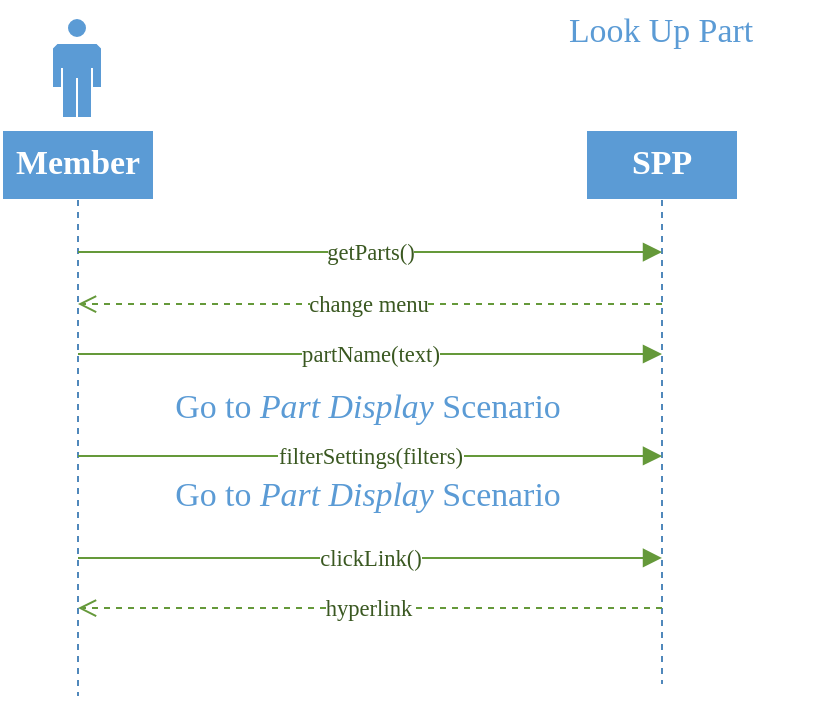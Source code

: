 <mxfile version="20.3.0" type="device"><diagram name="Look up parts" id="Post_Message"><mxGraphModel dx="753" dy="835" grid="1" gridSize="10" guides="1" tooltips="1" connect="1" arrows="1" fold="1" page="1" pageScale="1" pageWidth="850" pageHeight="1100" math="0" shadow="0"><root><mxCell id="0"/><mxCell id="1" value="Connector" parent="0"/><mxCell id="2" style="vsdxID=1;fillColor=#5b9bd5;gradientColor=none;shape=stencil(nZBLDoAgDERP0z3SIyjew0SURgSD+Lu9kMZoXLhwN9O+tukAlrNpJg1SzDH4QW/URgNYgZTkjA4UkwJUgGXng+6DX1zLfmoymdXo17xh5zmRJ6Q42BWCfc2oJfdAr+Yv+AP9Cb7OJ3H/2JG1HNGz/84klThPVCc=);strokeColor=#ffffff;points=[[0.5,1.71,0],[0.5,2.43,0],[0.5,3.14,0],[0.5,3.86,0],[0.5,4.57,0],[0.5,5.29,0],[0.5,6,0],[0.5,6.71,0],[0.5,7.43,0],[0.5,8.14,0],[0.5,8.86,0],[0.5,9.57,0],[0.5,10.29,0],[0.5,11,0],[0.5,11,0],[0.5,11,0],[0.5,11,0],[0.5,11,0],[0.5,11,0],[0.5,11,0],[0.5,11,0],[0.5,11,0],[0.5,11,0],[0.5,11,0],[0.5,11,0],[0.5,11,0],[0.5,11,0],[0.5,11,0],[0.5,11,0],[0.5,11,0],[0.5,11,0],[0.5,11,0],[0.5,11,0],[0.5,11,0],[0.5,11,0],[0.5,11,0],[0.5,11,0],[0.5,11,0],[0.5,11,0],[0.5,11,0],[0.5,11,0],[0.5,11,0],[0.5,11,0],[0.5,11,0],[0.5,11,0],[0.5,11,0],[0.5,11,0],[0.5,11,0],[0.5,11,0],[0.5,11,0],[0.5,11,0],[0.5,11,0],[0.5,11,0],[0.5,11,0],[0.5,11,0],[0.5,11,0],[0.5,11,0],[0.5,11,0],[0.5,11,0],[0.5,11,0],[0.5,11,0],[0.5,11,0],[0.5,11,0],[0.5,11,0],[0.5,11,0],[0.5,11,0],[0.5,11,0],[0.5,11,0],[0.5,11,0],[0.5,11,0],[0.5,11,0],[0.5,11,0],[0.5,11,0],[0.5,11,0],[0.5,11,0],[0.5,11,0],[0.5,11,0],[0.5,11,0],[0.5,11,0],[0.5,11,0],[0.5,11,0],[0.5,11,0],[0.5,11,0],[0.5,11,0],[0.5,11,0],[0.5,11,0],[0.5,11,0],[0.5,11,0],[0.5,11,0],[0.5,11,0],[0.5,11,0],[0.5,11,0],[0.5,11,0],[0.5,11,0],[0.5,11,0],[0.5,11,0],[0.5,11,0],[0.5,11,0],[0.5,11,0],[0.5,11,0]];labelBackgroundColor=none;rounded=0;html=1;whiteSpace=wrap;" parent="1" vertex="1"><mxGeometry x="381" y="153" width="76" height="35" as="geometry"/></mxCell><mxCell id="3" style="vsdxID=2;fillColor=#5b9bd5;gradientColor=none;shape=stencil(nZBLDoAgDERP0z3SIyjew0SURgSD+Lu9kMZoXLhwN9O+tukAlrNpJg1SzDH4QW/URgNYgZTkjA4UkwJUgGXng+6DX1zLfmoymdXo17xh5zmRJ6Q42BWCfc2oJfdAr+Yv+AP9Cb7OJ3H/2JG1HNGz/84klThPVCc=);strokeColor=#ffffff;points=[[0.5,1.71,0],[0.5,2.43,0],[0.5,3.14,0],[0.5,3.86,0],[0.5,4.57,0],[0.5,5.29,0],[0.5,6,0],[0.5,6.71,0],[0.5,7.43,0],[0.5,8.14,0],[0.5,8.86,0],[0.5,9.57,0],[0.5,10.29,0],[0.5,11,0],[0.5,11,0],[0.5,11,0],[0.5,11,0],[0.5,11,0],[0.5,11,0],[0.5,11,0],[0.5,11,0],[0.5,11,0],[0.5,11,0],[0.5,11,0],[0.5,11,0],[0.5,11,0],[0.5,11,0],[0.5,11,0],[0.5,11,0],[0.5,11,0],[0.5,11,0],[0.5,11,0],[0.5,11,0],[0.5,11,0],[0.5,11,0],[0.5,11,0],[0.5,11,0],[0.5,11,0],[0.5,11,0],[0.5,11,0],[0.5,11,0],[0.5,11,0],[0.5,11,0],[0.5,11,0],[0.5,11,0],[0.5,11,0],[0.5,11,0],[0.5,11,0],[0.5,11,0],[0.5,11,0],[0.5,11,0],[0.5,11,0],[0.5,11,0],[0.5,11,0],[0.5,11,0],[0.5,11,0],[0.5,11,0],[0.5,11,0],[0.5,11,0],[0.5,11,0],[0.5,11,0],[0.5,11,0],[0.5,11,0],[0.5,11,0],[0.5,11,0],[0.5,11,0],[0.5,11,0],[0.5,11,0],[0.5,11,0],[0.5,11,0],[0.5,11,0],[0.5,11,0],[0.5,11,0],[0.5,11,0],[0.5,11,0],[0.5,11,0],[0.5,11,0],[0.5,11,0],[0.5,11,0],[0.5,11,0],[0.5,11,0],[0.5,11,0],[0.5,11,0],[0.5,11,0],[0.5,11,0],[0.5,11,0],[0.5,11,0],[0.5,11,0],[0.5,11,0],[0.5,11,0],[0.5,11,0],[0.5,11,0],[0.5,11,0],[0.5,11,0],[0.5,11,0],[0.5,11,0],[0.5,11,0],[0.5,11,0],[0.5,11,0],[0.5,11,0]];labelBackgroundColor=none;rounded=0;html=1;whiteSpace=wrap;" parent="2" vertex="1"><mxGeometry width="76" height="35" as="geometry"/></mxCell><mxCell id="4" style="vsdxID=3;fillColor=#5b9bd5;gradientColor=none;shape=stencil(tZTNDoIwDICfZkeSsQXFM+J7LDJgcTJSpuDbu6USgQhBord2/dr1LyU8aUpRS8JoY8FcZKsyWxJ+JIypqpSgrJMITwlPcgOyAHOrMtRr4UkvXc3dR+jQj1HvwugD1ZCifkJWq2qejdaj+wV0K8kXyHCMsmgePaxH++asy2B9XfFmdGkE8ReTjbazux+FXV7E8dLyKTtEBZydCSabAH3HUO1GrZ4Eol0gOtUEYKywylSj7dMCChm4T4Jci+Llh6amlbIePG9O63N9f0nLCe/TkCut8bIM7dNT4p7wDPH0CQ==);strokeColor=#ffffff;points=[[0.5,1.71,0],[0.5,2.43,0],[0.5,3.14,0],[0.5,3.86,0],[0.5,4.57,0],[0.5,5.29,0],[0.5,6,0],[0.5,6.71,0],[0.5,7.43,0],[0.5,8.14,0],[0.5,8.86,0],[0.5,9.57,0],[0.5,10.29,0],[0.5,11,0],[0.5,11,0],[0.5,11,0],[0.5,11,0],[0.5,11,0],[0.5,11,0],[0.5,11,0],[0.5,11,0],[0.5,11,0],[0.5,11,0],[0.5,11,0],[0.5,11,0],[0.5,11,0],[0.5,11,0],[0.5,11,0],[0.5,11,0],[0.5,11,0],[0.5,11,0],[0.5,11,0],[0.5,11,0],[0.5,11,0],[0.5,11,0],[0.5,11,0],[0.5,11,0],[0.5,11,0],[0.5,11,0],[0.5,11,0],[0.5,11,0],[0.5,11,0],[0.5,11,0],[0.5,11,0],[0.5,11,0],[0.5,11,0],[0.5,11,0],[0.5,11,0],[0.5,11,0],[0.5,11,0],[0.5,11,0],[0.5,11,0],[0.5,11,0],[0.5,11,0],[0.5,11,0],[0.5,11,0],[0.5,11,0],[0.5,11,0],[0.5,11,0],[0.5,11,0],[0.5,11,0],[0.5,11,0],[0.5,11,0],[0.5,11,0],[0.5,11,0],[0.5,11,0],[0.5,11,0],[0.5,11,0],[0.5,11,0],[0.5,11,0],[0.5,11,0],[0.5,11,0],[0.5,11,0],[0.5,11,0],[0.5,11,0],[0.5,11,0],[0.5,11,0],[0.5,11,0],[0.5,11,0],[0.5,11,0],[0.5,11,0],[0.5,11,0],[0.5,11,0],[0.5,11,0],[0.5,11,0],[0.5,11,0],[0.5,11,0],[0.5,11,0],[0.5,11,0],[0.5,11,0],[0.5,11,0],[0.5,11,0],[0.5,11,0],[0.5,11,0],[0.5,11,0],[0.5,11,0],[0.5,11,0],[0.5,11,0],[0.5,11,0],[0.5,11,0]];labelBackgroundColor=none;rounded=0;html=1;whiteSpace=wrap;" parent="2" vertex="1"><mxGeometry x="25" y="-56" width="25" height="50" as="geometry"/></mxCell><mxCell id="5" style="vsdxID=5;edgeStyle=none;dashed=1;startArrow=none;endArrow=none;startSize=5;endSize=5;strokeColor=#5088bb;spacingTop=0;spacingBottom=0;spacingLeft=0;spacingRight=0;verticalAlign=middle;html=1;labelBackgroundColor=#ffffff;rounded=0;" parent="2" edge="1"><mxGeometry relative="1" as="geometry"><Array as="points"/><mxPoint x="38" y="35" as="sourcePoint"/><mxPoint x="38" y="283" as="targetPoint"/></mxGeometry></mxCell><mxCell id="6" value="&lt;div style=&quot;font-size: 1px&quot;&gt;&lt;font style=&quot;font-size:16.93px;font-family:Calibri;color:#ffffff;direction:ltr;letter-spacing:0px;line-height:120%;opacity:1&quot;&gt;&lt;b&gt;Member&lt;br/&gt;&lt;/b&gt;&lt;/font&gt;&lt;/div&gt;" style="text;vsdxID=1;fillColor=none;gradientColor=none;strokeColor=none;points=[[0.5,1.71,0],[0.5,2.43,0],[0.5,3.14,0],[0.5,3.86,0],[0.5,4.57,0],[0.5,5.29,0],[0.5,6,0],[0.5,6.71,0],[0.5,7.43,0],[0.5,8.14,0],[0.5,8.86,0],[0.5,9.57,0],[0.5,10.29,0],[0.5,11,0],[0.5,11,0],[0.5,11,0],[0.5,11,0],[0.5,11,0],[0.5,11,0],[0.5,11,0],[0.5,11,0],[0.5,11,0],[0.5,11,0],[0.5,11,0],[0.5,11,0],[0.5,11,0],[0.5,11,0],[0.5,11,0],[0.5,11,0],[0.5,11,0],[0.5,11,0],[0.5,11,0],[0.5,11,0],[0.5,11,0],[0.5,11,0],[0.5,11,0],[0.5,11,0],[0.5,11,0],[0.5,11,0],[0.5,11,0],[0.5,11,0],[0.5,11,0],[0.5,11,0],[0.5,11,0],[0.5,11,0],[0.5,11,0],[0.5,11,0],[0.5,11,0],[0.5,11,0],[0.5,11,0],[0.5,11,0],[0.5,11,0],[0.5,11,0],[0.5,11,0],[0.5,11,0],[0.5,11,0],[0.5,11,0],[0.5,11,0],[0.5,11,0],[0.5,11,0],[0.5,11,0],[0.5,11,0],[0.5,11,0],[0.5,11,0],[0.5,11,0],[0.5,11,0],[0.5,11,0],[0.5,11,0],[0.5,11,0],[0.5,11,0],[0.5,11,0],[0.5,11,0],[0.5,11,0],[0.5,11,0],[0.5,11,0],[0.5,11,0],[0.5,11,0],[0.5,11,0],[0.5,11,0],[0.5,11,0],[0.5,11,0],[0.5,11,0],[0.5,11,0],[0.5,11,0],[0.5,11,0],[0.5,11,0],[0.5,11,0],[0.5,11,0],[0.5,11,0],[0.5,11,0],[0.5,11,0],[0.5,11,0],[0.5,11,0],[0.5,11,0],[0.5,11,0],[0.5,11,0],[0.5,11,0],[0.5,11,0],[0.5,11,0],[0.5,11,0]];labelBackgroundColor=none;rounded=0;html=1;whiteSpace=wrap;verticalAlign=middle;align=center;;html=1;" parent="2" vertex="1"><mxGeometry y="-0.56" width="76.2" height="35.56" as="geometry"/></mxCell><mxCell id="7" style="vsdxID=6;fillColor=#5b9bd5;gradientColor=none;shape=stencil(nZBLDoAgDERP0z3SIyjew0SURgSD+Lu9kMZoXLhwN9O+tukAlrNpJg1SzDH4QW/URgNYgZTkjA4UkwJUgGXng+6DX1zLfmoymdXo17xh5zmRJ6Q42BWCfc2oJfdAr+Yv+AP9Cb7OJ3H/2JG1HNGz/84klThPVCc=);strokeColor=#ffffff;points=[[0.5,1.71,0],[0.5,2.43,0],[0.5,3.14,0],[0.5,3.86,0],[0.5,4.57,0],[0.5,5.29,0],[0.5,6,0],[0.5,6.71,0],[0.5,7.43,0],[0.5,8.14,0],[0.5,8.86,0],[0.5,9.57,0],[0.5,10.29,0],[0.5,11,0],[0.5,11,0],[0.5,11,0],[0.5,11,0],[0.5,11,0],[0.5,11,0],[0.5,11,0],[0.5,11,0],[0.5,11,0],[0.5,11,0],[0.5,11,0],[0.5,11,0],[0.5,11,0],[0.5,11,0],[0.5,11,0],[0.5,11,0],[0.5,11,0],[0.5,11,0],[0.5,11,0],[0.5,11,0],[0.5,11,0],[0.5,11,0],[0.5,11,0],[0.5,11,0],[0.5,11,0],[0.5,11,0],[0.5,11,0],[0.5,11,0],[0.5,11,0],[0.5,11,0],[0.5,11,0],[0.5,11,0],[0.5,11,0],[0.5,11,0],[0.5,11,0],[0.5,11,0],[0.5,11,0],[0.5,11,0],[0.5,11,0],[0.5,11,0],[0.5,11,0],[0.5,11,0],[0.5,11,0],[0.5,11,0],[0.5,11,0],[0.5,11,0],[0.5,11,0],[0.5,11,0],[0.5,11,0],[0.5,11,0],[0.5,11,0],[0.5,11,0],[0.5,11,0],[0.5,11,0],[0.5,11,0],[0.5,11,0],[0.5,11,0],[0.5,11,0],[0.5,11,0],[0.5,11,0],[0.5,11,0],[0.5,11,0],[0.5,11,0],[0.5,11,0],[0.5,11,0],[0.5,11,0],[0.5,11,0],[0.5,11,0],[0.5,11,0],[0.5,11,0],[0.5,11,0],[0.5,11,0],[0.5,11,0],[0.5,11,0],[0.5,11,0],[0.5,11,0],[0.5,11,0],[0.5,11,0],[0.5,11,0],[0.5,11,0],[0.5,11,0],[0.5,11,0],[0.5,11,0],[0.5,11,0],[0.5,11,0],[0.5,11,0],[0.5,11,0]];labelBackgroundColor=none;rounded=0;html=1;whiteSpace=wrap;" parent="1" vertex="1"><mxGeometry x="673" y="153" width="76" height="35" as="geometry"/></mxCell><mxCell id="8" style="vsdxID=7;fillColor=#5b9bd5;gradientColor=none;shape=stencil(nZBLDoAgDERP0z3SIyjew0SURgSD+Lu9kMZoXLhwN9O+tukAlrNpJg1SzDH4QW/URgNYgZTkjA4UkwJUgGXng+6DX1zLfmoymdXo17xh5zmRJ6Q42BWCfc2oJfdAr+Yv+AP9Cb7OJ3H/2JG1HNGz/84klThPVCc=);strokeColor=#ffffff;points=[[0.5,1.71,0],[0.5,2.43,0],[0.5,3.14,0],[0.5,3.86,0],[0.5,4.57,0],[0.5,5.29,0],[0.5,6,0],[0.5,6.71,0],[0.5,7.43,0],[0.5,8.14,0],[0.5,8.86,0],[0.5,9.57,0],[0.5,10.29,0],[0.5,11,0],[0.5,11,0],[0.5,11,0],[0.5,11,0],[0.5,11,0],[0.5,11,0],[0.5,11,0],[0.5,11,0],[0.5,11,0],[0.5,11,0],[0.5,11,0],[0.5,11,0],[0.5,11,0],[0.5,11,0],[0.5,11,0],[0.5,11,0],[0.5,11,0],[0.5,11,0],[0.5,11,0],[0.5,11,0],[0.5,11,0],[0.5,11,0],[0.5,11,0],[0.5,11,0],[0.5,11,0],[0.5,11,0],[0.5,11,0],[0.5,11,0],[0.5,11,0],[0.5,11,0],[0.5,11,0],[0.5,11,0],[0.5,11,0],[0.5,11,0],[0.5,11,0],[0.5,11,0],[0.5,11,0],[0.5,11,0],[0.5,11,0],[0.5,11,0],[0.5,11,0],[0.5,11,0],[0.5,11,0],[0.5,11,0],[0.5,11,0],[0.5,11,0],[0.5,11,0],[0.5,11,0],[0.5,11,0],[0.5,11,0],[0.5,11,0],[0.5,11,0],[0.5,11,0],[0.5,11,0],[0.5,11,0],[0.5,11,0],[0.5,11,0],[0.5,11,0],[0.5,11,0],[0.5,11,0],[0.5,11,0],[0.5,11,0],[0.5,11,0],[0.5,11,0],[0.5,11,0],[0.5,11,0],[0.5,11,0],[0.5,11,0],[0.5,11,0],[0.5,11,0],[0.5,11,0],[0.5,11,0],[0.5,11,0],[0.5,11,0],[0.5,11,0],[0.5,11,0],[0.5,11,0],[0.5,11,0],[0.5,11,0],[0.5,11,0],[0.5,11,0],[0.5,11,0],[0.5,11,0],[0.5,11,0],[0.5,11,0],[0.5,11,0],[0.5,11,0]];labelBackgroundColor=none;rounded=0;html=1;whiteSpace=wrap;" parent="7" vertex="1"><mxGeometry width="76" height="35" as="geometry"/></mxCell><mxCell id="9" style="vsdxID=8;fillColor=#5b9bd5;gradientColor=none;shape=stencil(1VFBDsIgEHwNRxKE+IJa/7GxSyFiaRa07e+FLImtB+/eZnZmdgkjTJcczCi0SpniHRc/ZCfMRWjtJ4fkc0HC9MJ0NhKOFJ/TwHyG6qzoEV91w8q5s6oRrTamJ8X8yl6gW9GoeZuVtgP9vUitElafJMUM2cfpEA1AI8pyRNoAYwuylBbEeTf+h2cV8Plm60Pglvb6dy1lxJWa/g0=);strokeColor=#ffffff;points=[[0.5,1.71,0],[0.5,2.43,0],[0.5,3.14,0],[0.5,3.86,0],[0.5,4.57,0],[0.5,5.29,0],[0.5,6,0],[0.5,6.71,0],[0.5,7.43,0],[0.5,8.14,0],[0.5,8.86,0],[0.5,9.57,0],[0.5,10.29,0],[0.5,11,0],[0.5,11,0],[0.5,11,0],[0.5,11,0],[0.5,11,0],[0.5,11,0],[0.5,11,0],[0.5,11,0],[0.5,11,0],[0.5,11,0],[0.5,11,0],[0.5,11,0],[0.5,11,0],[0.5,11,0],[0.5,11,0],[0.5,11,0],[0.5,11,0],[0.5,11,0],[0.5,11,0],[0.5,11,0],[0.5,11,0],[0.5,11,0],[0.5,11,0],[0.5,11,0],[0.5,11,0],[0.5,11,0],[0.5,11,0],[0.5,11,0],[0.5,11,0],[0.5,11,0],[0.5,11,0],[0.5,11,0],[0.5,11,0],[0.5,11,0],[0.5,11,0],[0.5,11,0],[0.5,11,0],[0.5,11,0],[0.5,11,0],[0.5,11,0],[0.5,11,0],[0.5,11,0],[0.5,11,0],[0.5,11,0],[0.5,11,0],[0.5,11,0],[0.5,11,0],[0.5,11,0],[0.5,11,0],[0.5,11,0],[0.5,11,0],[0.5,11,0],[0.5,11,0],[0.5,11,0],[0.5,11,0],[0.5,11,0],[0.5,11,0],[0.5,11,0],[0.5,11,0],[0.5,11,0],[0.5,11,0],[0.5,11,0],[0.5,11,0],[0.5,11,0],[0.5,11,0],[0.5,11,0],[0.5,11,0],[0.5,11,0],[0.5,11,0],[0.5,11,0],[0.5,11,0],[0.5,11,0],[0.5,11,0],[0.5,11,0],[0.5,11,0],[0.5,11,0],[0.5,11,0],[0.5,11,0],[0.5,11,0],[0.5,11,0],[0.5,11,0],[0.5,11,0],[0.5,11,0],[0.5,11,0],[0.5,11,0],[0.5,11,0],[0.5,11,0]];labelBackgroundColor=none;rounded=0;html=1;whiteSpace=wrap;" parent="7" vertex="1"><mxGeometry x="25" y="-6" width="25" height="1" as="geometry"/></mxCell><mxCell id="10" style="vsdxID=10;edgeStyle=none;dashed=1;startArrow=none;endArrow=none;startSize=5;endSize=5;strokeColor=#5088bb;spacingTop=0;spacingBottom=0;spacingLeft=0;spacingRight=0;verticalAlign=middle;html=1;labelBackgroundColor=#ffffff;rounded=0;" parent="7" edge="1"><mxGeometry relative="1" as="geometry"><Array as="points"/><mxPoint x="38" y="35" as="sourcePoint"/><mxPoint x="38" y="277" as="targetPoint"/></mxGeometry></mxCell><mxCell id="11" value="&lt;div style=&quot;font-size: 1px&quot;&gt;&lt;font style=&quot;font-size:16.93px;font-family:Calibri;color:#ffffff;direction:ltr;letter-spacing:0px;line-height:120%;opacity:1&quot;&gt;&lt;b&gt;SPP&lt;br/&gt;&lt;/b&gt;&lt;/font&gt;&lt;/div&gt;" style="text;vsdxID=6;fillColor=none;gradientColor=none;strokeColor=none;points=[[0.5,1.71,0],[0.5,2.43,0],[0.5,3.14,0],[0.5,3.86,0],[0.5,4.57,0],[0.5,5.29,0],[0.5,6,0],[0.5,6.71,0],[0.5,7.43,0],[0.5,8.14,0],[0.5,8.86,0],[0.5,9.57,0],[0.5,10.29,0],[0.5,11,0],[0.5,11,0],[0.5,11,0],[0.5,11,0],[0.5,11,0],[0.5,11,0],[0.5,11,0],[0.5,11,0],[0.5,11,0],[0.5,11,0],[0.5,11,0],[0.5,11,0],[0.5,11,0],[0.5,11,0],[0.5,11,0],[0.5,11,0],[0.5,11,0],[0.5,11,0],[0.5,11,0],[0.5,11,0],[0.5,11,0],[0.5,11,0],[0.5,11,0],[0.5,11,0],[0.5,11,0],[0.5,11,0],[0.5,11,0],[0.5,11,0],[0.5,11,0],[0.5,11,0],[0.5,11,0],[0.5,11,0],[0.5,11,0],[0.5,11,0],[0.5,11,0],[0.5,11,0],[0.5,11,0],[0.5,11,0],[0.5,11,0],[0.5,11,0],[0.5,11,0],[0.5,11,0],[0.5,11,0],[0.5,11,0],[0.5,11,0],[0.5,11,0],[0.5,11,0],[0.5,11,0],[0.5,11,0],[0.5,11,0],[0.5,11,0],[0.5,11,0],[0.5,11,0],[0.5,11,0],[0.5,11,0],[0.5,11,0],[0.5,11,0],[0.5,11,0],[0.5,11,0],[0.5,11,0],[0.5,11,0],[0.5,11,0],[0.5,11,0],[0.5,11,0],[0.5,11,0],[0.5,11,0],[0.5,11,0],[0.5,11,0],[0.5,11,0],[0.5,11,0],[0.5,11,0],[0.5,11,0],[0.5,11,0],[0.5,11,0],[0.5,11,0],[0.5,11,0],[0.5,11,0],[0.5,11,0],[0.5,11,0],[0.5,11,0],[0.5,11,0],[0.5,11,0],[0.5,11,0],[0.5,11,0],[0.5,11,0],[0.5,11,0],[0.5,11,0]];labelBackgroundColor=none;rounded=0;html=1;whiteSpace=wrap;verticalAlign=middle;align=center;;html=1;" parent="7" vertex="1"><mxGeometry y="-0.56" width="76.2" height="35.56" as="geometry"/></mxCell><mxCell id="12" value="&lt;div style=&quot;font-size: 1px&quot;&gt;&lt;font style=&quot;font-size:16.93px;font-family:Calibri;color:#5b9bd5;direction:ltr;letter-spacing:0px;line-height:120%;opacity:1&quot;&gt;Look Up Part&lt;br/&gt;&lt;/font&gt;&lt;/div&gt;" style="verticalAlign=middle;align=center;vsdxID=27;fillColor=none;gradientColor=none;shape=stencil(nZBLDoAgDERP0z3SIyjew0SURgSD+Lu9kMZoXLhwN9O+tukAlrNpJg1SzDH4QW/URgNYgZTkjA4UkwJUgGXng+6DX1zLfmoymdXo17xh5zmRJ6Q42BWCfc2oJfdAr+Yv+AP9Cb7OJ3H/2JG1HNGz/84klThPVCc=);strokeColor=none;points=[];labelBackgroundColor=none;rounded=0;html=1;whiteSpace=wrap;" parent="1" vertex="1"><mxGeometry x="622" y="88" width="177" height="31" as="geometry"/></mxCell><mxCell id="13" value="&lt;div style=&quot;font-size: 1px&quot;&gt;&lt;p style=&quot;align:center;margin-left:0;margin-right:0;margin-top:0px;margin-bottom:0px;text-indent:0;valign:middle;direction:ltr;&quot;&gt;&lt;font style=&quot;font-size:16.93px;font-family:Calibri;color:#5b9bd5;direction:ltr;letter-spacing:0px;line-height:120%;opacity:1&quot;&gt;Go to &lt;/font&gt;&lt;font style=&quot;font-size:16.93px;font-family:Themed;color:#5b9bd5;direction:ltr;letter-spacing:0px;line-height:120%;opacity:1&quot;&gt;&lt;i&gt;Part Display&lt;/i&gt;&lt;/font&gt;&lt;font style=&quot;font-size:16.93px;font-family:Themed;color:#5b9bd5;direction:ltr;letter-spacing:0px;line-height:120%;opacity:1&quot;&gt; Scenario&lt;br/&gt;&lt;/font&gt;&lt;/p&gt;&lt;/div&gt;" style="verticalAlign=middle;align=center;vsdxID=32;fillColor=none;gradientColor=none;shape=stencil(nZBLDoAgDERP0z3SIyjew0SURgSD+Lu9kMZoXLhwN9O+tukAlrNpJg1SzDH4QW/URgNYgZTkjA4UkwJUgGXng+6DX1zLfmoymdXo17xh5zmRJ6Q42BWCfc2oJfdAr+Yv+AP9Cb7OJ3H/2JG1HNGz/84klThPVCc=);strokeColor=none;points=[];labelBackgroundColor=none;rounded=0;html=1;whiteSpace=wrap;" parent="1" vertex="1"><mxGeometry x="431" y="279" width="266" height="25" as="geometry"/></mxCell><mxCell id="14" value="&lt;div style=&quot;font-size: 1px&quot;&gt;&lt;p style=&quot;align:center;margin-left:0;margin-right:0;margin-top:0px;margin-bottom:0px;text-indent:0;valign:middle;direction:ltr;&quot;&gt;&lt;font style=&quot;font-size:16.93px;font-family:Calibri;color:#5b9bd5;direction:ltr;letter-spacing:0px;line-height:120%;opacity:1&quot;&gt;Go to &lt;/font&gt;&lt;font style=&quot;font-size:16.93px;font-family:Themed;color:#5b9bd5;direction:ltr;letter-spacing:0px;line-height:120%;opacity:1&quot;&gt;&lt;i&gt;Part Display&lt;/i&gt;&lt;/font&gt;&lt;font style=&quot;font-size:16.93px;font-family:Themed;color:#5b9bd5;direction:ltr;letter-spacing:0px;line-height:120%;opacity:1&quot;&gt; Scenario&lt;br/&gt;&lt;/font&gt;&lt;/p&gt;&lt;/div&gt;" style="verticalAlign=middle;align=center;vsdxID=44;fillColor=none;gradientColor=none;shape=stencil(nZBLDoAgDERP0z3SIyjew0SURgSD+Lu9kMZoXLhwN9O+tukAlrNpJg1SzDH4QW/URgNYgZTkjA4UkwJUgGXng+6DX1zLfmoymdXo17xh5zmRJ6Q42BWCfc2oJfdAr+Yv+AP9Cb7OJ3H/2JG1HNGz/84klThPVCc=);strokeColor=none;points=[];labelBackgroundColor=none;rounded=0;html=1;whiteSpace=wrap;" parent="1" vertex="1"><mxGeometry x="431" y="323" width="266" height="25" as="geometry"/></mxCell><mxCell id="15" value="&lt;div style=&quot;font-size: 1px&quot;&gt;&lt;font style=&quot;font-size:11.29px;font-family:Calibri;color:#3a5821;direction:ltr;letter-spacing:0px;line-height:120%;opacity:1&quot;&gt;getParts()&lt;br/&gt;&lt;/font&gt;&lt;/div&gt;" style="vsdxID=11;edgeStyle=none;startArrow=none;endArrow=block;startSize=2;endSize=7;strokeColor=#65993a;spacingTop=0;spacingBottom=0;spacingLeft=0;spacingRight=0;verticalAlign=middle;html=1;labelBackgroundColor=#ffffff;rounded=0;align=center;exitX=0.5;exitY=1.743;exitDx=0;exitDy=0;exitPerimeter=0;entryX=0.5;entryY=1.743;entryDx=0;entryDy=0;entryPerimeter=0;" parent="1" source="2" target="7" edge="1"><mxGeometry relative="1" as="geometry"><mxPoint as="offset"/><Array as="points"/></mxGeometry></mxCell><mxCell id="16" value="&lt;div style=&quot;font-size: 1px&quot;&gt;&lt;font style=&quot;font-size:11.29px;font-family:Calibri;color:#3a5821;direction:ltr;letter-spacing:0px;line-height:120%;opacity:1&quot;&gt;change menu&lt;br/&gt;&lt;/font&gt;&lt;/div&gt;" style="vsdxID=12;edgeStyle=none;dashed=1;startArrow=none;endArrow=open;startSize=2;endSize=7;strokeColor=#65993a;spacingTop=0;spacingBottom=0;spacingLeft=0;spacingRight=0;verticalAlign=middle;html=1;labelBackgroundColor=#ffffff;rounded=0;align=center;exitX=0.5;exitY=2.486;exitDx=0;exitDy=0;exitPerimeter=0;entryX=0.5;entryY=2.486;entryDx=0;entryDy=0;entryPerimeter=0;" parent="1" source="7" target="2" edge="1"><mxGeometry relative="1" as="geometry"><mxPoint x="-1" as="offset"/><Array as="points"/></mxGeometry></mxCell><mxCell id="17" value="&lt;div style=&quot;font-size: 1px&quot;&gt;&lt;font style=&quot;font-size:11.29px;font-family:Calibri;color:#3a5821;direction:ltr;letter-spacing:0px;line-height:120%;opacity:1&quot;&gt;partName(text)&lt;br/&gt;&lt;/font&gt;&lt;/div&gt;" style="vsdxID=13;edgeStyle=none;startArrow=none;endArrow=block;startSize=2;endSize=7;strokeColor=#65993a;spacingTop=0;spacingBottom=0;spacingLeft=0;spacingRight=0;verticalAlign=middle;html=1;labelBackgroundColor=#ffffff;rounded=0;align=center;exitX=0.5;exitY=3.2;exitDx=0;exitDy=0;exitPerimeter=0;entryX=0.5;entryY=3.2;entryDx=0;entryDy=0;entryPerimeter=0;" parent="1" source="2" target="7" edge="1"><mxGeometry relative="1" as="geometry"><mxPoint as="offset"/><Array as="points"/></mxGeometry></mxCell><mxCell id="18" value="&lt;div style=&quot;font-size: 1px&quot;&gt;&lt;font style=&quot;font-size:11.29px;font-family:Calibri;color:#3a5821;direction:ltr;letter-spacing:0px;line-height:120%;opacity:1&quot;&gt;hyperlink&lt;br/&gt;&lt;/font&gt;&lt;/div&gt;" style="vsdxID=38;edgeStyle=none;dashed=1;startArrow=none;endArrow=open;startSize=2;endSize=7;strokeColor=#65993a;spacingTop=0;spacingBottom=0;spacingLeft=0;spacingRight=0;verticalAlign=middle;html=1;labelBackgroundColor=#ffffff;rounded=0;align=center;exitX=0.5;exitY=6.829;exitDx=0;exitDy=0;exitPerimeter=0;entryX=0.5;entryY=6.829;entryDx=0;entryDy=0;entryPerimeter=0;" parent="1" source="7" target="2" edge="1"><mxGeometry relative="1" as="geometry"><mxPoint x="-1" as="offset"/><Array as="points"/></mxGeometry></mxCell><mxCell id="19" value="&lt;div style=&quot;font-size: 1px&quot;&gt;&lt;font style=&quot;font-size:11.29px;font-family:Calibri;color:#3a5821;direction:ltr;letter-spacing:0px;line-height:120%;opacity:1&quot;&gt;clickLink()&lt;br/&gt;&lt;/font&gt;&lt;/div&gt;" style="vsdxID=33;edgeStyle=none;startArrow=none;endArrow=block;startSize=2;endSize=7;strokeColor=#65993a;spacingTop=0;spacingBottom=0;spacingLeft=0;spacingRight=0;verticalAlign=middle;html=1;labelBackgroundColor=#ffffff;rounded=0;align=center;exitX=0.5;exitY=6.114;exitDx=0;exitDy=0;exitPerimeter=0;entryX=0.5;entryY=6.114;entryDx=0;entryDy=0;entryPerimeter=0;" parent="1" source="2" target="7" edge="1"><mxGeometry relative="1" as="geometry"><mxPoint as="offset"/><Array as="points"/></mxGeometry></mxCell><mxCell id="20" value="&lt;div style=&quot;font-size: 1px&quot;&gt;&lt;font style=&quot;font-size:11.29px;font-family:Calibri;color:#3a5821;direction:ltr;letter-spacing:0px;line-height:120%;opacity:1&quot;&gt;filterSettings(filters)&lt;br/&gt;&lt;/font&gt;&lt;/div&gt;" style="vsdxID=29;edgeStyle=none;startArrow=none;endArrow=block;startSize=2;endSize=7;strokeColor=#65993a;spacingTop=0;spacingBottom=0;spacingLeft=0;spacingRight=0;verticalAlign=middle;html=1;labelBackgroundColor=#ffffff;rounded=0;align=center;exitX=0.5;exitY=4.657;exitDx=0;exitDy=0;exitPerimeter=0;entryX=0.5;entryY=4.657;entryDx=0;entryDy=0;entryPerimeter=0;" parent="1" source="2" target="7" edge="1"><mxGeometry relative="1" as="geometry"><mxPoint as="offset"/><Array as="points"/></mxGeometry></mxCell></root></mxGraphModel></diagram></mxfile>